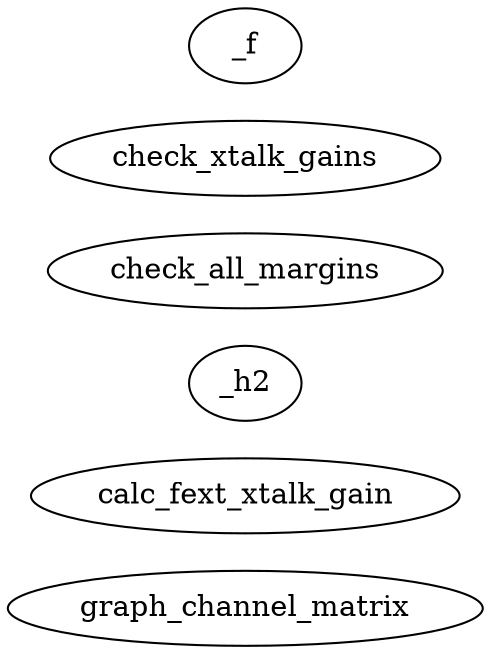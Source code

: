 digraph G {
rankdir=LR
graph_channel_matrix;
calc_fext_xtalk_gain;
_h2;
check_all_margins;
check_xtalk_gains;
_f;
}
